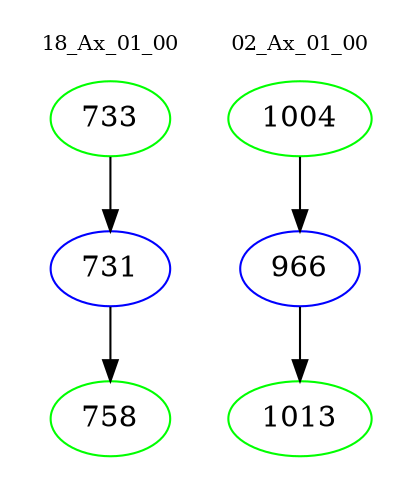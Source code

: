 digraph{
subgraph cluster_0 {
color = white
label = "18_Ax_01_00";
fontsize=10;
T0_733 [label="733", color="green"]
T0_733 -> T0_731 [color="black"]
T0_731 [label="731", color="blue"]
T0_731 -> T0_758 [color="black"]
T0_758 [label="758", color="green"]
}
subgraph cluster_1 {
color = white
label = "02_Ax_01_00";
fontsize=10;
T1_1004 [label="1004", color="green"]
T1_1004 -> T1_966 [color="black"]
T1_966 [label="966", color="blue"]
T1_966 -> T1_1013 [color="black"]
T1_1013 [label="1013", color="green"]
}
}
